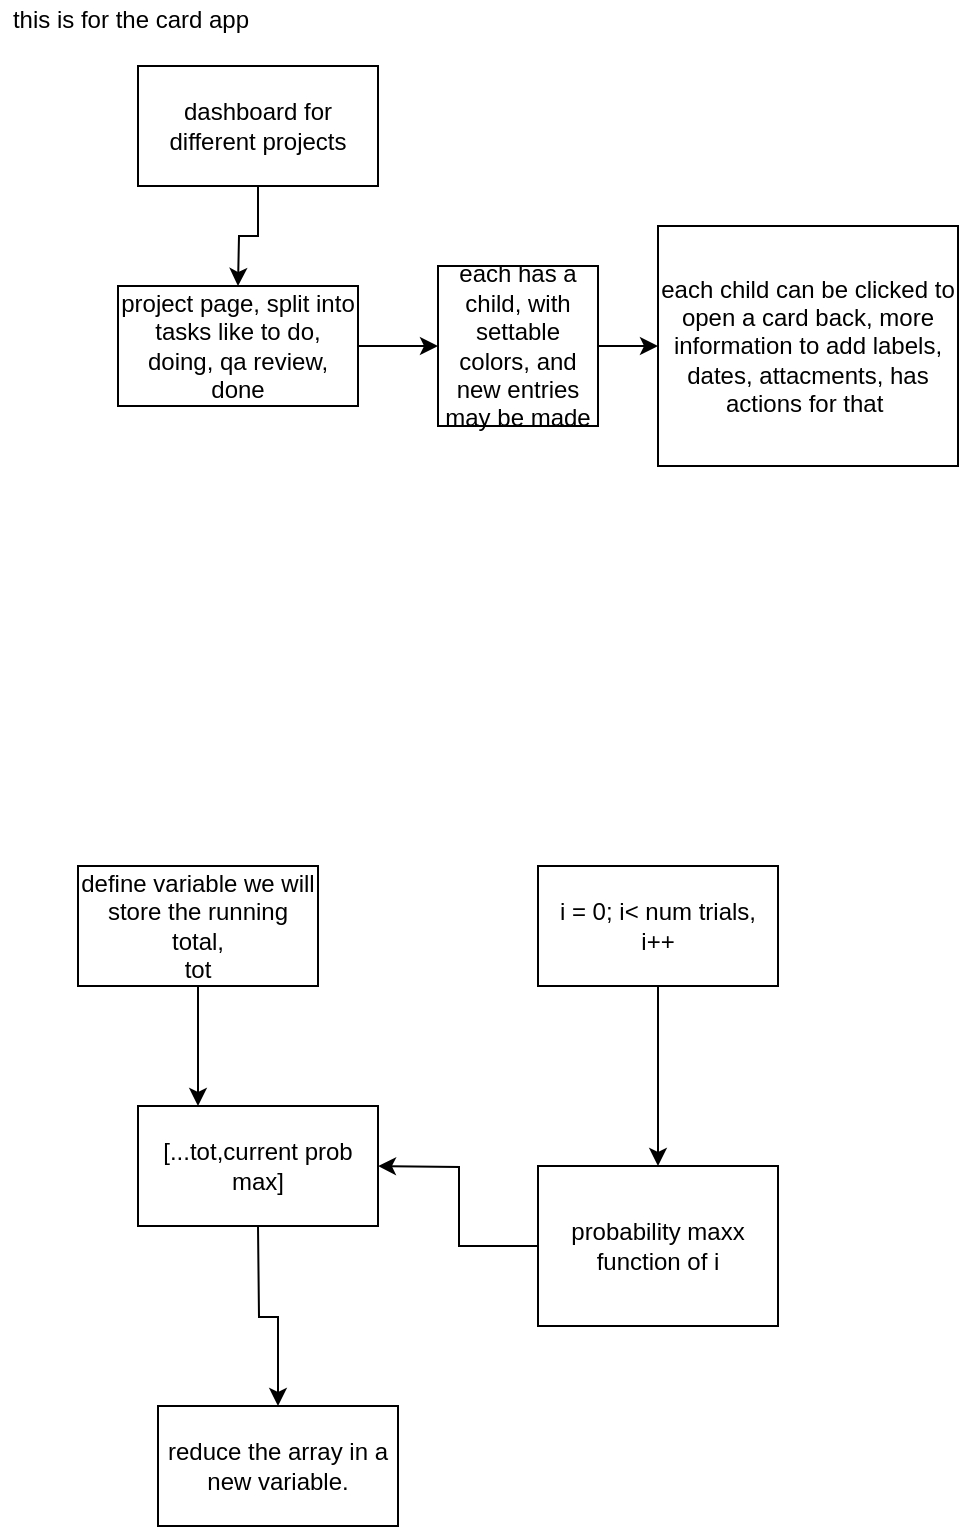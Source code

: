 <mxfile version="13.1.3">
    <diagram id="jjxZBv_k3mdtELfekc8B" name="Page-1">
        <mxGraphModel dx="477" dy="323" grid="1" gridSize="10" guides="1" tooltips="1" connect="1" arrows="1" fold="1" page="1" pageScale="1" pageWidth="850" pageHeight="1100" math="0" shadow="0">
            <root>
                <mxCell id="0"/>
                <mxCell id="1" parent="0"/>
                <mxCell id="3" style="edgeStyle=orthogonalEdgeStyle;rounded=0;orthogonalLoop=1;jettySize=auto;html=1;exitX=0.5;exitY=1;exitDx=0;exitDy=0;" parent="1" source="2" edge="1">
                    <mxGeometry relative="1" as="geometry">
                        <mxPoint x="130" y="160" as="targetPoint"/>
                    </mxGeometry>
                </mxCell>
                <mxCell id="2" value="dashboard for different projects&lt;br&gt;" style="rounded=0;whiteSpace=wrap;html=1;" parent="1" vertex="1">
                    <mxGeometry x="80" y="50" width="120" height="60" as="geometry"/>
                </mxCell>
                <mxCell id="7" style="edgeStyle=orthogonalEdgeStyle;rounded=0;orthogonalLoop=1;jettySize=auto;html=1;exitX=1;exitY=0.5;exitDx=0;exitDy=0;entryX=0;entryY=0.5;entryDx=0;entryDy=0;" parent="1" source="4" target="5" edge="1">
                    <mxGeometry relative="1" as="geometry"/>
                </mxCell>
                <mxCell id="4" value="project page, split into tasks like to do, doing, qa review, done&lt;br&gt;" style="rounded=0;whiteSpace=wrap;html=1;" parent="1" vertex="1">
                    <mxGeometry x="70" y="160" width="120" height="60" as="geometry"/>
                </mxCell>
                <mxCell id="10" style="edgeStyle=orthogonalEdgeStyle;rounded=0;orthogonalLoop=1;jettySize=auto;html=1;exitX=1;exitY=0.5;exitDx=0;exitDy=0;entryX=0;entryY=0.5;entryDx=0;entryDy=0;" parent="1" source="5" target="8" edge="1">
                    <mxGeometry relative="1" as="geometry"/>
                </mxCell>
                <mxCell id="5" value="each has a child, with settable colors, and new entries may be made&lt;br&gt;" style="whiteSpace=wrap;html=1;aspect=fixed;" parent="1" vertex="1">
                    <mxGeometry x="230" y="150" width="80" height="80" as="geometry"/>
                </mxCell>
                <mxCell id="8" value="each child can be clicked to open a card back, more information to add labels, dates, attacments, has actions for that&amp;nbsp;&lt;br&gt;" style="rounded=0;whiteSpace=wrap;html=1;" parent="1" vertex="1">
                    <mxGeometry x="340" y="130" width="150" height="120" as="geometry"/>
                </mxCell>
                <mxCell id="11" value="this is for the card app&lt;br&gt;" style="text;html=1;align=center;verticalAlign=middle;resizable=0;points=[];autosize=1;" parent="1" vertex="1">
                    <mxGeometry x="11" y="17" width="130" height="20" as="geometry"/>
                </mxCell>
                <mxCell id="14" style="edgeStyle=orthogonalEdgeStyle;rounded=0;orthogonalLoop=1;jettySize=auto;html=1;exitX=0.5;exitY=1;exitDx=0;exitDy=0;" parent="1" source="12" target="13" edge="1">
                    <mxGeometry relative="1" as="geometry"/>
                </mxCell>
                <mxCell id="12" value="i = 0; i&amp;lt; num trials, i++" style="rounded=0;whiteSpace=wrap;html=1;" parent="1" vertex="1">
                    <mxGeometry x="280" y="450" width="120" height="60" as="geometry"/>
                </mxCell>
                <mxCell id="17" style="edgeStyle=orthogonalEdgeStyle;rounded=0;orthogonalLoop=1;jettySize=auto;html=1;exitX=0;exitY=0.5;exitDx=0;exitDy=0;entryX=1;entryY=0.5;entryDx=0;entryDy=0;" parent="1" source="13" edge="1">
                    <mxGeometry relative="1" as="geometry">
                        <mxPoint x="200" y="600" as="targetPoint"/>
                    </mxGeometry>
                </mxCell>
                <mxCell id="13" value="probability maxx function of i&lt;br&gt;" style="rounded=0;whiteSpace=wrap;html=1;" parent="1" vertex="1">
                    <mxGeometry x="280" y="600" width="120" height="80" as="geometry"/>
                </mxCell>
                <mxCell id="18" style="edgeStyle=orthogonalEdgeStyle;rounded=0;orthogonalLoop=1;jettySize=auto;html=1;exitX=0.5;exitY=1;exitDx=0;exitDy=0;entryX=0.25;entryY=0;entryDx=0;entryDy=0;" parent="1" source="15" edge="1">
                    <mxGeometry relative="1" as="geometry">
                        <mxPoint x="110" y="570" as="targetPoint"/>
                    </mxGeometry>
                </mxCell>
                <mxCell id="15" value="define variable we will store the running total,&lt;br&gt;tot" style="rounded=0;whiteSpace=wrap;html=1;" parent="1" vertex="1">
                    <mxGeometry x="50" y="450" width="120" height="60" as="geometry"/>
                </mxCell>
                <mxCell id="19" style="edgeStyle=orthogonalEdgeStyle;rounded=0;orthogonalLoop=1;jettySize=auto;html=1;exitX=0.5;exitY=1;exitDx=0;exitDy=0;" parent="1" target="20" edge="1">
                    <mxGeometry relative="1" as="geometry">
                        <mxPoint x="150" y="750" as="targetPoint"/>
                        <mxPoint x="140" y="630" as="sourcePoint"/>
                    </mxGeometry>
                </mxCell>
                <mxCell id="20" value="reduce the array in a new variable." style="rounded=0;whiteSpace=wrap;html=1;" parent="1" vertex="1">
                    <mxGeometry x="90" y="720" width="120" height="60" as="geometry"/>
                </mxCell>
                <mxCell id="21" value="[...tot,current prob max]" style="rounded=0;whiteSpace=wrap;html=1;" parent="1" vertex="1">
                    <mxGeometry x="80" y="570" width="120" height="60" as="geometry"/>
                </mxCell>
            </root>
        </mxGraphModel>
    </diagram>
</mxfile>